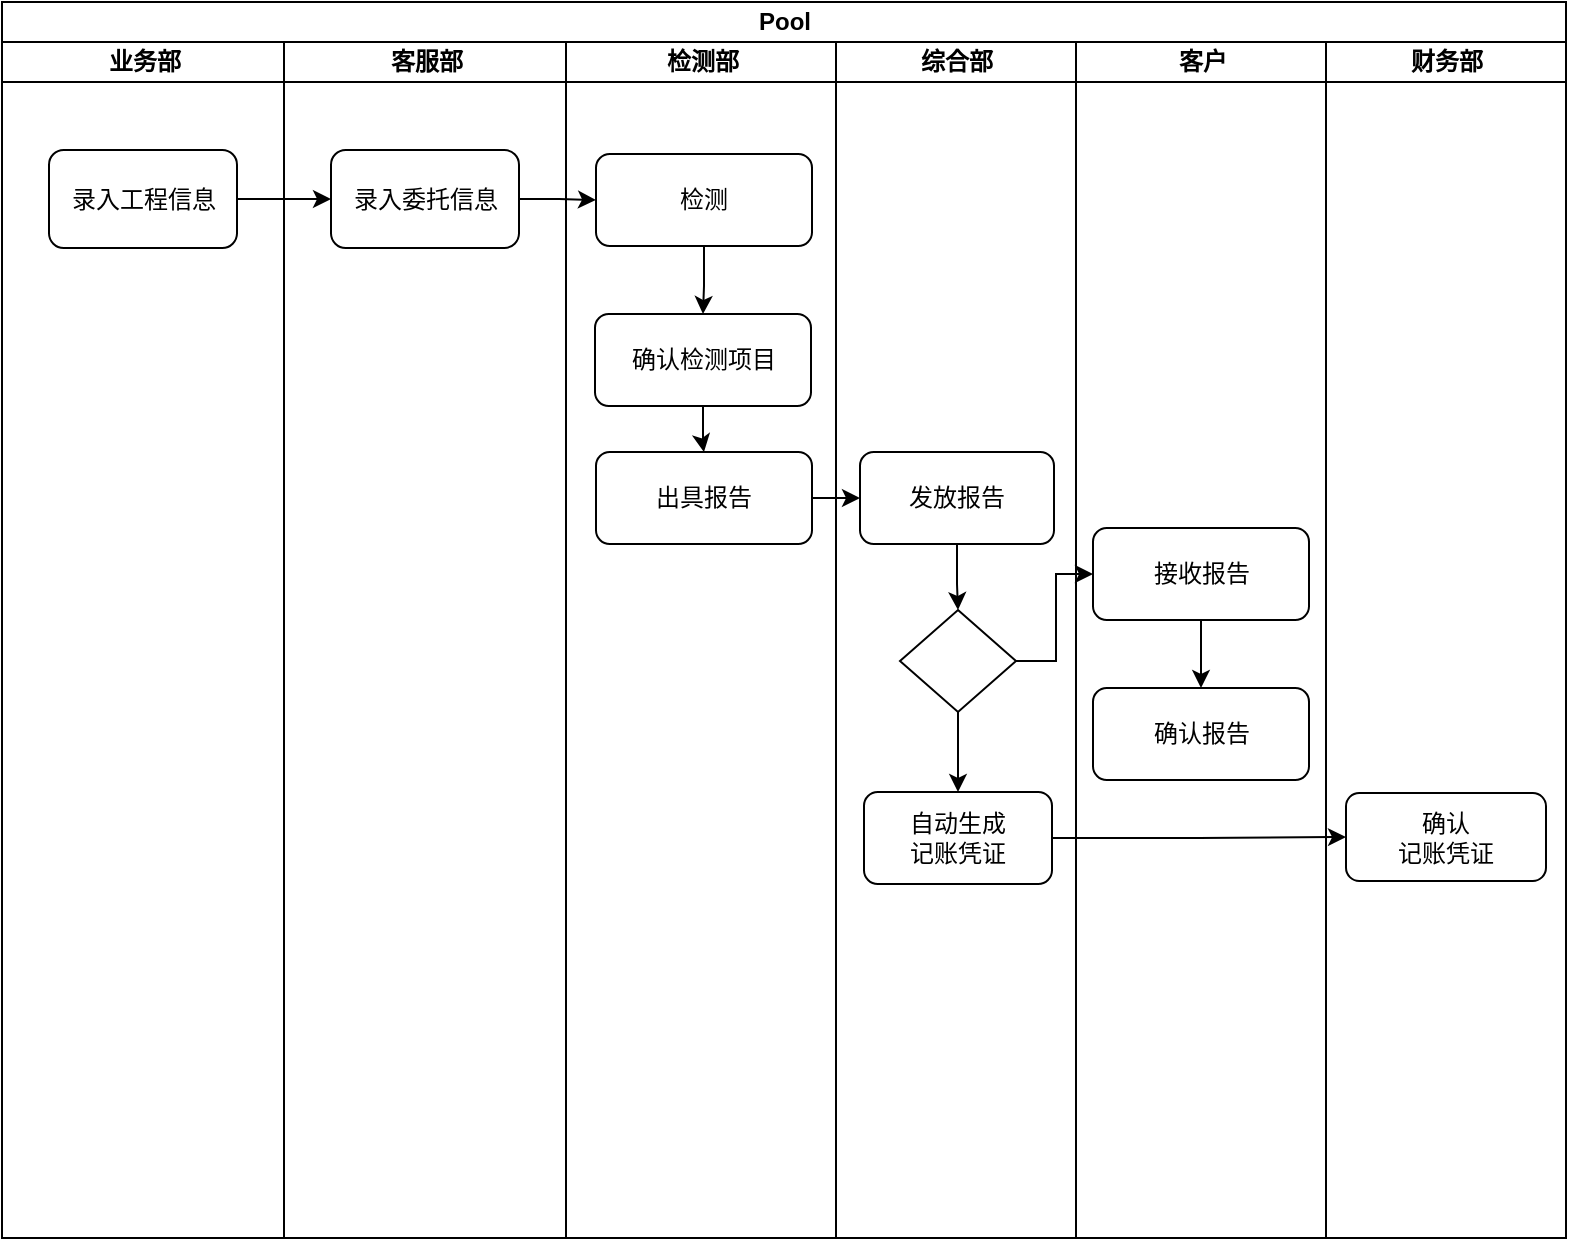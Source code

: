 <mxfile pages="1" version="11.2.2" type="github"><diagram name="Page-1" id="2a216829-ef6e-dabb-86c1-c78162f3ba2b"><mxGraphModel dx="1586" dy="1021" grid="0" gridSize="10" guides="1" tooltips="1" connect="1" arrows="1" fold="1" page="0" pageScale="1" pageWidth="850" pageHeight="1100" background="#ffffff" math="0" shadow="0"><root><mxCell id="0"/><mxCell id="1" parent="0"/><mxCell id="0m-vuH-400XosTfU8WUe-16" value="Pool" style="swimlane;html=1;childLayout=stackLayout;resizeParent=1;resizeParentMax=0;startSize=20;" vertex="1" parent="1"><mxGeometry x="-30" y="-391" width="782" height="618" as="geometry"/></mxCell><mxCell id="0m-vuH-400XosTfU8WUe-36" value="业务部" style="swimlane;html=1;startSize=20;" vertex="1" parent="0m-vuH-400XosTfU8WUe-16"><mxGeometry y="20" width="141" height="598" as="geometry"/></mxCell><mxCell id="0m-vuH-400XosTfU8WUe-37" value="录入工程信息" style="shape=ext;rounded=1;html=1;whiteSpace=wrap;" vertex="1" parent="0m-vuH-400XosTfU8WUe-36"><mxGeometry x="23.5" y="54" width="94" height="49" as="geometry"/></mxCell><mxCell id="0m-vuH-400XosTfU8WUe-17" value="客服部" style="swimlane;html=1;startSize=20;" vertex="1" parent="0m-vuH-400XosTfU8WUe-16"><mxGeometry x="141" y="20" width="141" height="598" as="geometry"/></mxCell><mxCell id="0m-vuH-400XosTfU8WUe-29" value="录入委托信息" style="shape=ext;rounded=1;html=1;whiteSpace=wrap;" vertex="1" parent="0m-vuH-400XosTfU8WUe-17"><mxGeometry x="23.5" y="54" width="94" height="49" as="geometry"/></mxCell><mxCell id="0m-vuH-400XosTfU8WUe-19" value="检测部" style="swimlane;html=1;startSize=20;" vertex="1" parent="0m-vuH-400XosTfU8WUe-16"><mxGeometry x="282" y="20" width="135" height="598" as="geometry"/></mxCell><mxCell id="0m-vuH-400XosTfU8WUe-35" value="" style="edgeStyle=orthogonalEdgeStyle;rounded=0;orthogonalLoop=1;jettySize=auto;html=1;" edge="1" parent="0m-vuH-400XosTfU8WUe-19" source="0m-vuH-400XosTfU8WUe-32" target="0m-vuH-400XosTfU8WUe-34"><mxGeometry relative="1" as="geometry"/></mxCell><mxCell id="0m-vuH-400XosTfU8WUe-32" value="检测" style="shape=ext;rounded=1;html=1;whiteSpace=wrap;" vertex="1" parent="0m-vuH-400XosTfU8WUe-19"><mxGeometry x="15" y="56" width="108" height="46" as="geometry"/></mxCell><mxCell id="0m-vuH-400XosTfU8WUe-42" value="" style="edgeStyle=orthogonalEdgeStyle;rounded=0;orthogonalLoop=1;jettySize=auto;html=1;" edge="1" parent="0m-vuH-400XosTfU8WUe-19" source="0m-vuH-400XosTfU8WUe-34" target="0m-vuH-400XosTfU8WUe-41"><mxGeometry relative="1" as="geometry"/></mxCell><mxCell id="0m-vuH-400XosTfU8WUe-34" value="确认检测项目" style="shape=ext;rounded=1;html=1;whiteSpace=wrap;" vertex="1" parent="0m-vuH-400XosTfU8WUe-19"><mxGeometry x="14.5" y="136" width="108" height="46" as="geometry"/></mxCell><mxCell id="0m-vuH-400XosTfU8WUe-41" value="出具报告" style="shape=ext;rounded=1;html=1;whiteSpace=wrap;" vertex="1" parent="0m-vuH-400XosTfU8WUe-19"><mxGeometry x="15" y="205" width="108" height="46" as="geometry"/></mxCell><mxCell id="0m-vuH-400XosTfU8WUe-20" value="综合部" style="swimlane;html=1;startSize=20;" vertex="1" parent="0m-vuH-400XosTfU8WUe-16"><mxGeometry x="417" y="20" width="120" height="598" as="geometry"/></mxCell><mxCell id="0m-vuH-400XosTfU8WUe-55" style="edgeStyle=orthogonalEdgeStyle;rounded=0;orthogonalLoop=1;jettySize=auto;html=1;entryX=0.5;entryY=0;entryDx=0;entryDy=0;" edge="1" parent="0m-vuH-400XosTfU8WUe-20" source="0m-vuH-400XosTfU8WUe-45" target="0m-vuH-400XosTfU8WUe-50"><mxGeometry relative="1" as="geometry"/></mxCell><mxCell id="0m-vuH-400XosTfU8WUe-45" value="发放报告" style="shape=ext;rounded=1;html=1;whiteSpace=wrap;" vertex="1" parent="0m-vuH-400XosTfU8WUe-20"><mxGeometry x="12" y="205" width="97" height="46" as="geometry"/></mxCell><mxCell id="0m-vuH-400XosTfU8WUe-46" value="自动生成&lt;br&gt;记账凭证" style="shape=ext;rounded=1;html=1;whiteSpace=wrap;" vertex="1" parent="0m-vuH-400XosTfU8WUe-20"><mxGeometry x="14" y="375" width="94" height="46" as="geometry"/></mxCell><mxCell id="0m-vuH-400XosTfU8WUe-56" style="edgeStyle=orthogonalEdgeStyle;rounded=0;orthogonalLoop=1;jettySize=auto;html=1;" edge="1" parent="0m-vuH-400XosTfU8WUe-20" source="0m-vuH-400XosTfU8WUe-50" target="0m-vuH-400XosTfU8WUe-46"><mxGeometry relative="1" as="geometry"/></mxCell><mxCell id="0m-vuH-400XosTfU8WUe-50" value="" style="rhombus;whiteSpace=wrap;html=1;" vertex="1" parent="0m-vuH-400XosTfU8WUe-20"><mxGeometry x="32" y="284" width="58" height="51" as="geometry"/></mxCell><mxCell id="0m-vuH-400XosTfU8WUe-27" value="客户" style="swimlane;html=1;startSize=20;" vertex="1" parent="0m-vuH-400XosTfU8WUe-16"><mxGeometry x="537" y="20" width="125" height="598" as="geometry"/></mxCell><mxCell id="0m-vuH-400XosTfU8WUe-60" value="" style="edgeStyle=orthogonalEdgeStyle;rounded=0;orthogonalLoop=1;jettySize=auto;html=1;" edge="1" parent="0m-vuH-400XosTfU8WUe-27" source="0m-vuH-400XosTfU8WUe-53" target="0m-vuH-400XosTfU8WUe-59"><mxGeometry relative="1" as="geometry"/></mxCell><mxCell id="0m-vuH-400XosTfU8WUe-53" value="接收报告" style="shape=ext;rounded=1;html=1;whiteSpace=wrap;" vertex="1" parent="0m-vuH-400XosTfU8WUe-27"><mxGeometry x="8.5" y="243" width="108" height="46" as="geometry"/></mxCell><mxCell id="0m-vuH-400XosTfU8WUe-59" value="确认报告" style="shape=ext;rounded=1;html=1;whiteSpace=wrap;" vertex="1" parent="0m-vuH-400XosTfU8WUe-27"><mxGeometry x="8.5" y="323" width="108" height="46" as="geometry"/></mxCell><mxCell id="0m-vuH-400XosTfU8WUe-48" value="财务部" style="swimlane;html=1;startSize=20;" vertex="1" parent="0m-vuH-400XosTfU8WUe-16"><mxGeometry x="662" y="20" width="120" height="598" as="geometry"/></mxCell><mxCell id="0m-vuH-400XosTfU8WUe-49" value="确认&lt;br&gt;记账凭证" style="shape=ext;rounded=1;html=1;whiteSpace=wrap;" vertex="1" parent="0m-vuH-400XosTfU8WUe-48"><mxGeometry x="10" y="375.5" width="100" height="44" as="geometry"/></mxCell><mxCell id="0m-vuH-400XosTfU8WUe-33" style="edgeStyle=orthogonalEdgeStyle;rounded=0;orthogonalLoop=1;jettySize=auto;html=1;" edge="1" parent="0m-vuH-400XosTfU8WUe-16" source="0m-vuH-400XosTfU8WUe-29" target="0m-vuH-400XosTfU8WUe-32"><mxGeometry relative="1" as="geometry"/></mxCell><mxCell id="0m-vuH-400XosTfU8WUe-40" style="edgeStyle=orthogonalEdgeStyle;rounded=0;orthogonalLoop=1;jettySize=auto;html=1;" edge="1" parent="0m-vuH-400XosTfU8WUe-16" source="0m-vuH-400XosTfU8WUe-37" target="0m-vuH-400XosTfU8WUe-29"><mxGeometry relative="1" as="geometry"/></mxCell><mxCell id="0m-vuH-400XosTfU8WUe-52" style="edgeStyle=orthogonalEdgeStyle;rounded=0;orthogonalLoop=1;jettySize=auto;html=1;entryX=0;entryY=0.5;entryDx=0;entryDy=0;" edge="1" parent="0m-vuH-400XosTfU8WUe-16" source="0m-vuH-400XosTfU8WUe-50" target="0m-vuH-400XosTfU8WUe-53"><mxGeometry relative="1" as="geometry"/></mxCell><mxCell id="0m-vuH-400XosTfU8WUe-57" style="edgeStyle=orthogonalEdgeStyle;rounded=0;orthogonalLoop=1;jettySize=auto;html=1;entryX=0;entryY=0.5;entryDx=0;entryDy=0;" edge="1" parent="0m-vuH-400XosTfU8WUe-16" source="0m-vuH-400XosTfU8WUe-46" target="0m-vuH-400XosTfU8WUe-49"><mxGeometry relative="1" as="geometry"/></mxCell><mxCell id="0m-vuH-400XosTfU8WUe-58" style="edgeStyle=orthogonalEdgeStyle;rounded=0;orthogonalLoop=1;jettySize=auto;html=1;entryX=0;entryY=0.5;entryDx=0;entryDy=0;" edge="1" parent="0m-vuH-400XosTfU8WUe-16" source="0m-vuH-400XosTfU8WUe-41" target="0m-vuH-400XosTfU8WUe-45"><mxGeometry relative="1" as="geometry"/></mxCell></root></mxGraphModel></diagram></mxfile>